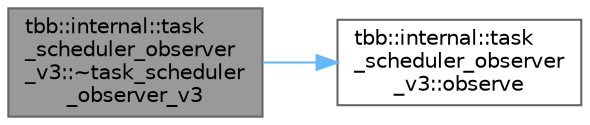 digraph "tbb::internal::task_scheduler_observer_v3::~task_scheduler_observer_v3"
{
 // LATEX_PDF_SIZE
  bgcolor="transparent";
  edge [fontname=Helvetica,fontsize=10,labelfontname=Helvetica,labelfontsize=10];
  node [fontname=Helvetica,fontsize=10,shape=box,height=0.2,width=0.4];
  rankdir="LR";
  Node1 [id="Node000001",label="tbb::internal::task\l_scheduler_observer\l_v3::~task_scheduler\l_observer_v3",height=0.2,width=0.4,color="gray40", fillcolor="grey60", style="filled", fontcolor="black",tooltip="Destructor automatically switches observation off if it is enabled."];
  Node1 -> Node2 [id="edge2_Node000001_Node000002",color="steelblue1",style="solid",tooltip=" "];
  Node2 [id="Node000002",label="tbb::internal::task\l_scheduler_observer\l_v3::observe",height=0.2,width=0.4,color="grey40", fillcolor="white", style="filled",URL="$classtbb_1_1internal_1_1task__scheduler__observer__v3.html#a40209b347e3c82bb5bfda05941304309",tooltip="Enable or disable observation"];
}

